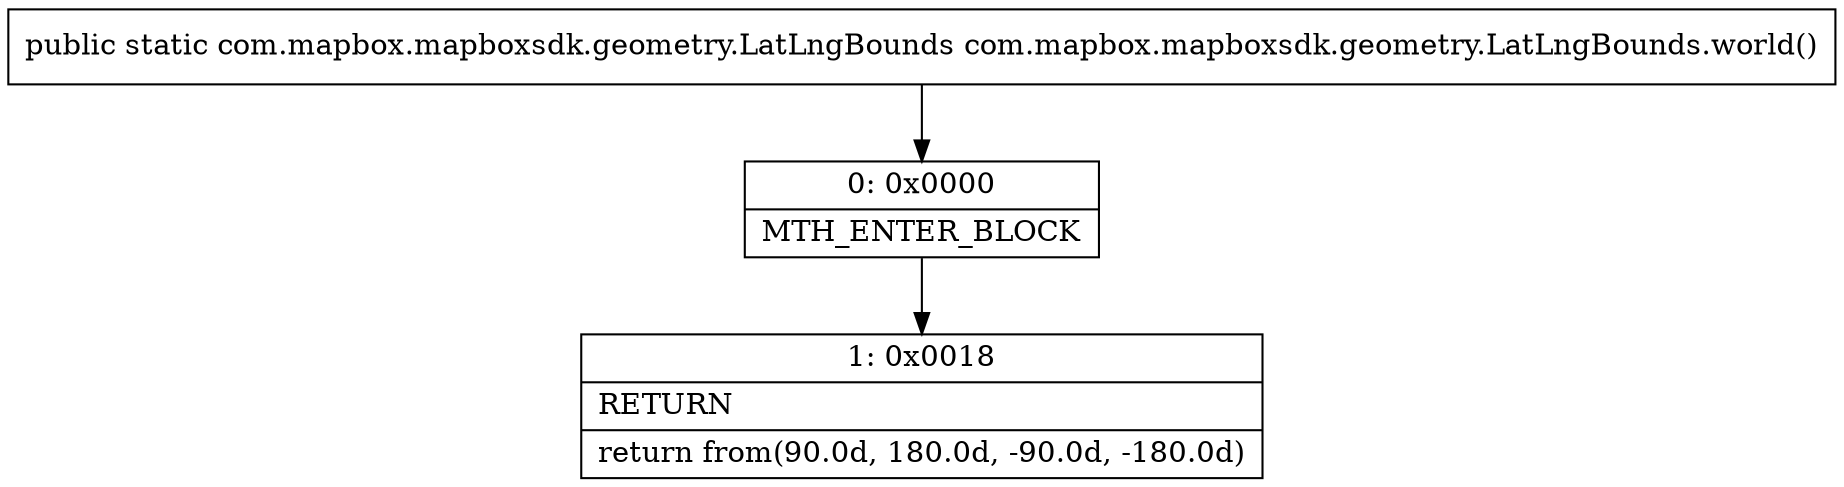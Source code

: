 digraph "CFG forcom.mapbox.mapboxsdk.geometry.LatLngBounds.world()Lcom\/mapbox\/mapboxsdk\/geometry\/LatLngBounds;" {
Node_0 [shape=record,label="{0\:\ 0x0000|MTH_ENTER_BLOCK\l}"];
Node_1 [shape=record,label="{1\:\ 0x0018|RETURN\l|return from(90.0d, 180.0d, \-90.0d, \-180.0d)\l}"];
MethodNode[shape=record,label="{public static com.mapbox.mapboxsdk.geometry.LatLngBounds com.mapbox.mapboxsdk.geometry.LatLngBounds.world() }"];
MethodNode -> Node_0;
Node_0 -> Node_1;
}

